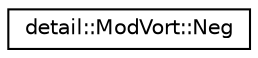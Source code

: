 digraph "Graphical Class Hierarchy"
{
 // LATEX_PDF_SIZE
  edge [fontname="Helvetica",fontsize="10",labelfontname="Helvetica",labelfontsize="10"];
  node [fontname="Helvetica",fontsize="10",shape=record];
  rankdir="LR";
  Node0 [label="detail::ModVort::Neg",height=0.2,width=0.4,color="black", fillcolor="white", style="filled",URL="$structdetail_1_1ModVort_1_1Neg.html",tooltip="Negative."];
}
